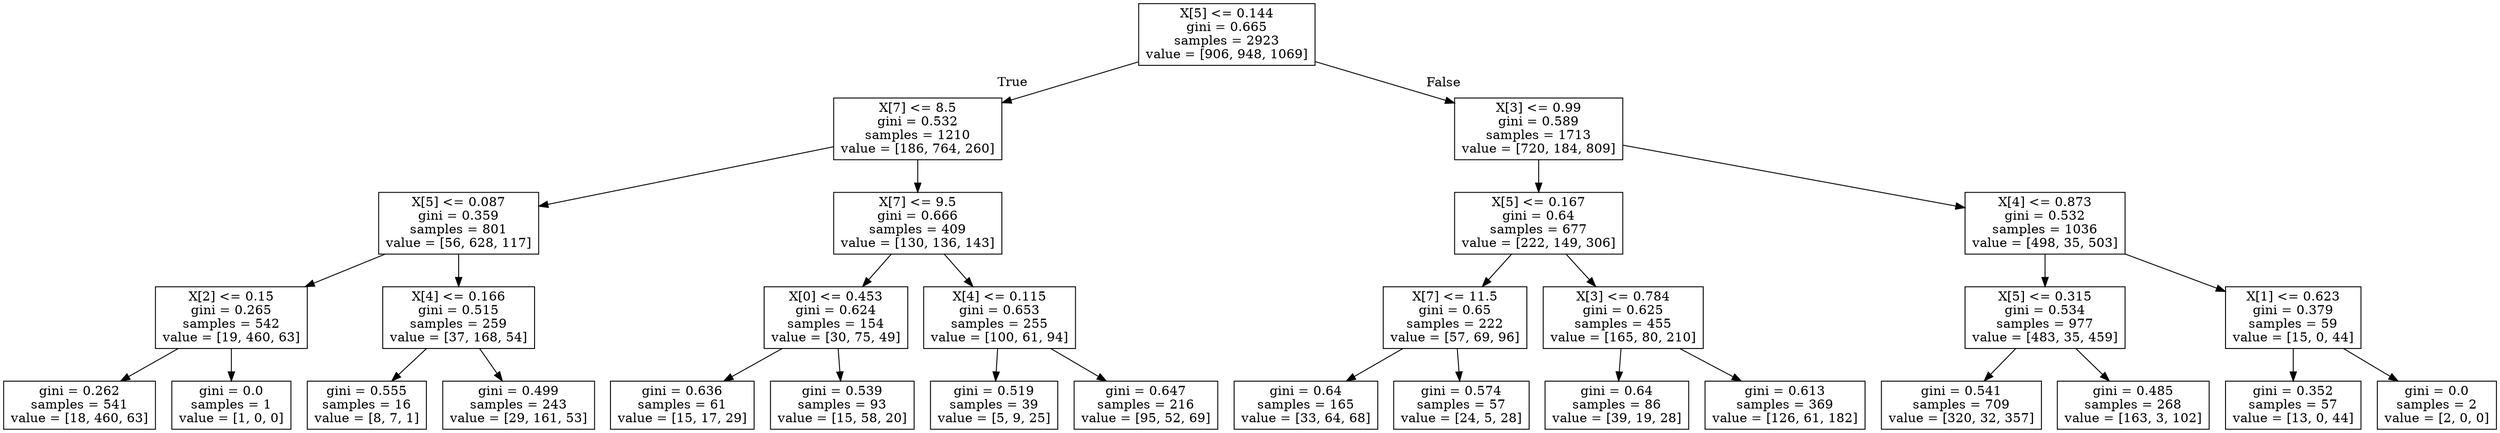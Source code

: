 digraph Tree {
node [shape=box] ;
0 [label="X[5] <= 0.144\ngini = 0.665\nsamples = 2923\nvalue = [906, 948, 1069]"] ;
1 [label="X[7] <= 8.5\ngini = 0.532\nsamples = 1210\nvalue = [186, 764, 260]"] ;
0 -> 1 [labeldistance=2.5, labelangle=45, headlabel="True"] ;
2 [label="X[5] <= 0.087\ngini = 0.359\nsamples = 801\nvalue = [56, 628, 117]"] ;
1 -> 2 ;
3 [label="X[2] <= 0.15\ngini = 0.265\nsamples = 542\nvalue = [19, 460, 63]"] ;
2 -> 3 ;
4 [label="gini = 0.262\nsamples = 541\nvalue = [18, 460, 63]"] ;
3 -> 4 ;
5 [label="gini = 0.0\nsamples = 1\nvalue = [1, 0, 0]"] ;
3 -> 5 ;
6 [label="X[4] <= 0.166\ngini = 0.515\nsamples = 259\nvalue = [37, 168, 54]"] ;
2 -> 6 ;
7 [label="gini = 0.555\nsamples = 16\nvalue = [8, 7, 1]"] ;
6 -> 7 ;
8 [label="gini = 0.499\nsamples = 243\nvalue = [29, 161, 53]"] ;
6 -> 8 ;
9 [label="X[7] <= 9.5\ngini = 0.666\nsamples = 409\nvalue = [130, 136, 143]"] ;
1 -> 9 ;
10 [label="X[0] <= 0.453\ngini = 0.624\nsamples = 154\nvalue = [30, 75, 49]"] ;
9 -> 10 ;
11 [label="gini = 0.636\nsamples = 61\nvalue = [15, 17, 29]"] ;
10 -> 11 ;
12 [label="gini = 0.539\nsamples = 93\nvalue = [15, 58, 20]"] ;
10 -> 12 ;
13 [label="X[4] <= 0.115\ngini = 0.653\nsamples = 255\nvalue = [100, 61, 94]"] ;
9 -> 13 ;
14 [label="gini = 0.519\nsamples = 39\nvalue = [5, 9, 25]"] ;
13 -> 14 ;
15 [label="gini = 0.647\nsamples = 216\nvalue = [95, 52, 69]"] ;
13 -> 15 ;
16 [label="X[3] <= 0.99\ngini = 0.589\nsamples = 1713\nvalue = [720, 184, 809]"] ;
0 -> 16 [labeldistance=2.5, labelangle=-45, headlabel="False"] ;
17 [label="X[5] <= 0.167\ngini = 0.64\nsamples = 677\nvalue = [222, 149, 306]"] ;
16 -> 17 ;
18 [label="X[7] <= 11.5\ngini = 0.65\nsamples = 222\nvalue = [57, 69, 96]"] ;
17 -> 18 ;
19 [label="gini = 0.64\nsamples = 165\nvalue = [33, 64, 68]"] ;
18 -> 19 ;
20 [label="gini = 0.574\nsamples = 57\nvalue = [24, 5, 28]"] ;
18 -> 20 ;
21 [label="X[3] <= 0.784\ngini = 0.625\nsamples = 455\nvalue = [165, 80, 210]"] ;
17 -> 21 ;
22 [label="gini = 0.64\nsamples = 86\nvalue = [39, 19, 28]"] ;
21 -> 22 ;
23 [label="gini = 0.613\nsamples = 369\nvalue = [126, 61, 182]"] ;
21 -> 23 ;
24 [label="X[4] <= 0.873\ngini = 0.532\nsamples = 1036\nvalue = [498, 35, 503]"] ;
16 -> 24 ;
25 [label="X[5] <= 0.315\ngini = 0.534\nsamples = 977\nvalue = [483, 35, 459]"] ;
24 -> 25 ;
26 [label="gini = 0.541\nsamples = 709\nvalue = [320, 32, 357]"] ;
25 -> 26 ;
27 [label="gini = 0.485\nsamples = 268\nvalue = [163, 3, 102]"] ;
25 -> 27 ;
28 [label="X[1] <= 0.623\ngini = 0.379\nsamples = 59\nvalue = [15, 0, 44]"] ;
24 -> 28 ;
29 [label="gini = 0.352\nsamples = 57\nvalue = [13, 0, 44]"] ;
28 -> 29 ;
30 [label="gini = 0.0\nsamples = 2\nvalue = [2, 0, 0]"] ;
28 -> 30 ;
}